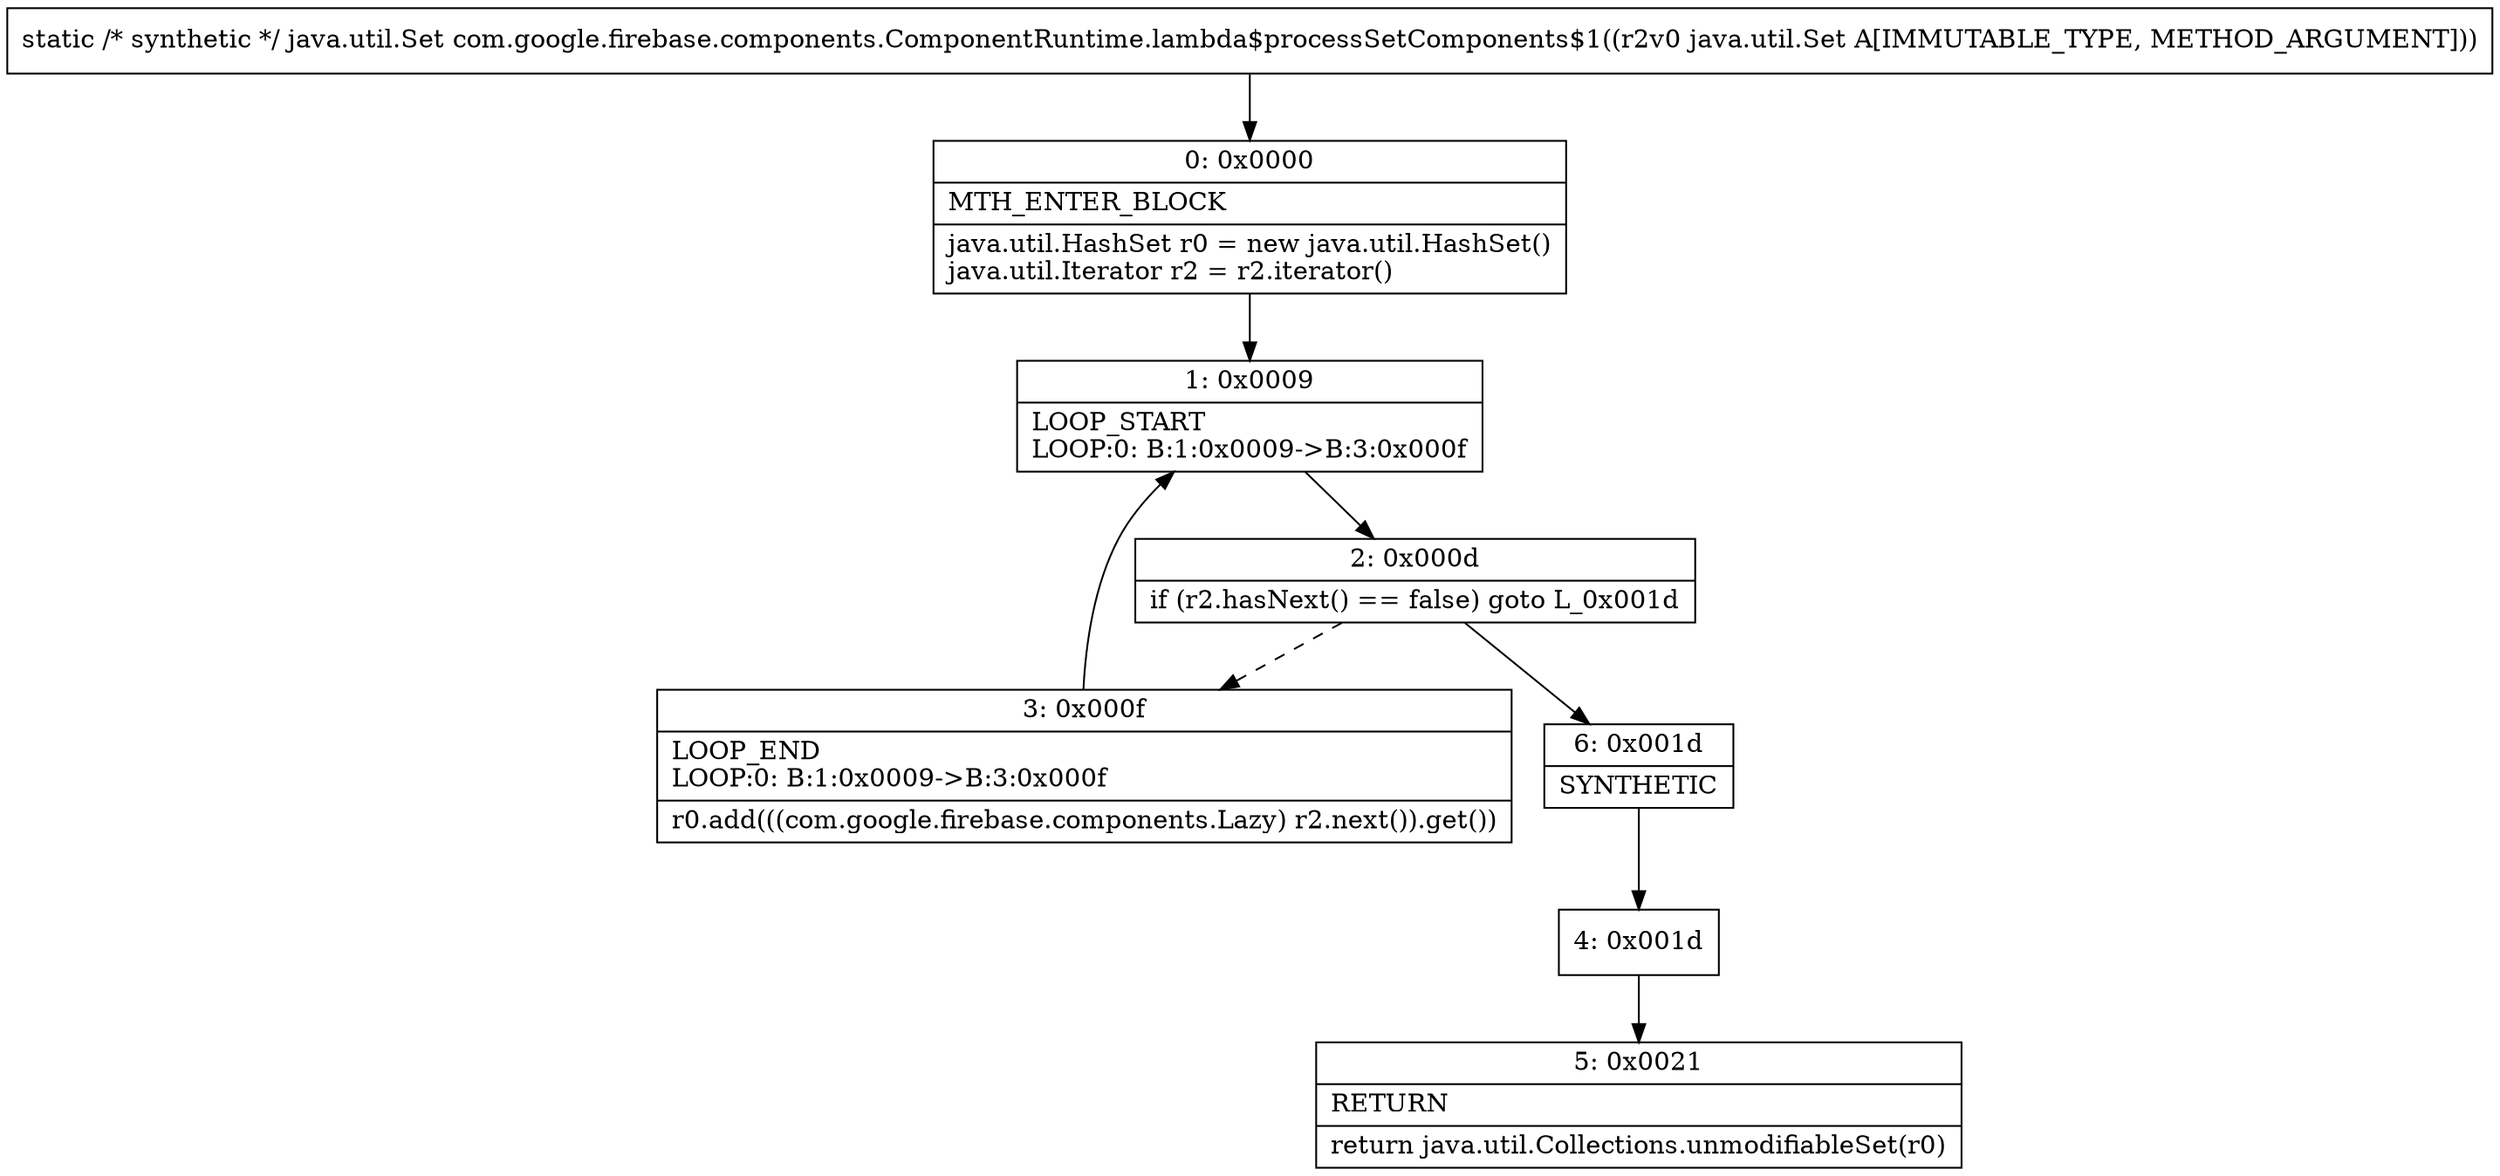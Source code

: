 digraph "CFG forcom.google.firebase.components.ComponentRuntime.lambda$processSetComponents$1(Ljava\/util\/Set;)Ljava\/util\/Set;" {
Node_0 [shape=record,label="{0\:\ 0x0000|MTH_ENTER_BLOCK\l|java.util.HashSet r0 = new java.util.HashSet()\ljava.util.Iterator r2 = r2.iterator()\l}"];
Node_1 [shape=record,label="{1\:\ 0x0009|LOOP_START\lLOOP:0: B:1:0x0009\-\>B:3:0x000f\l}"];
Node_2 [shape=record,label="{2\:\ 0x000d|if (r2.hasNext() == false) goto L_0x001d\l}"];
Node_3 [shape=record,label="{3\:\ 0x000f|LOOP_END\lLOOP:0: B:1:0x0009\-\>B:3:0x000f\l|r0.add(((com.google.firebase.components.Lazy) r2.next()).get())\l}"];
Node_4 [shape=record,label="{4\:\ 0x001d}"];
Node_5 [shape=record,label="{5\:\ 0x0021|RETURN\l|return java.util.Collections.unmodifiableSet(r0)\l}"];
Node_6 [shape=record,label="{6\:\ 0x001d|SYNTHETIC\l}"];
MethodNode[shape=record,label="{static \/* synthetic *\/ java.util.Set com.google.firebase.components.ComponentRuntime.lambda$processSetComponents$1((r2v0 java.util.Set A[IMMUTABLE_TYPE, METHOD_ARGUMENT])) }"];
MethodNode -> Node_0;
Node_0 -> Node_1;
Node_1 -> Node_2;
Node_2 -> Node_3[style=dashed];
Node_2 -> Node_6;
Node_3 -> Node_1;
Node_4 -> Node_5;
Node_6 -> Node_4;
}

